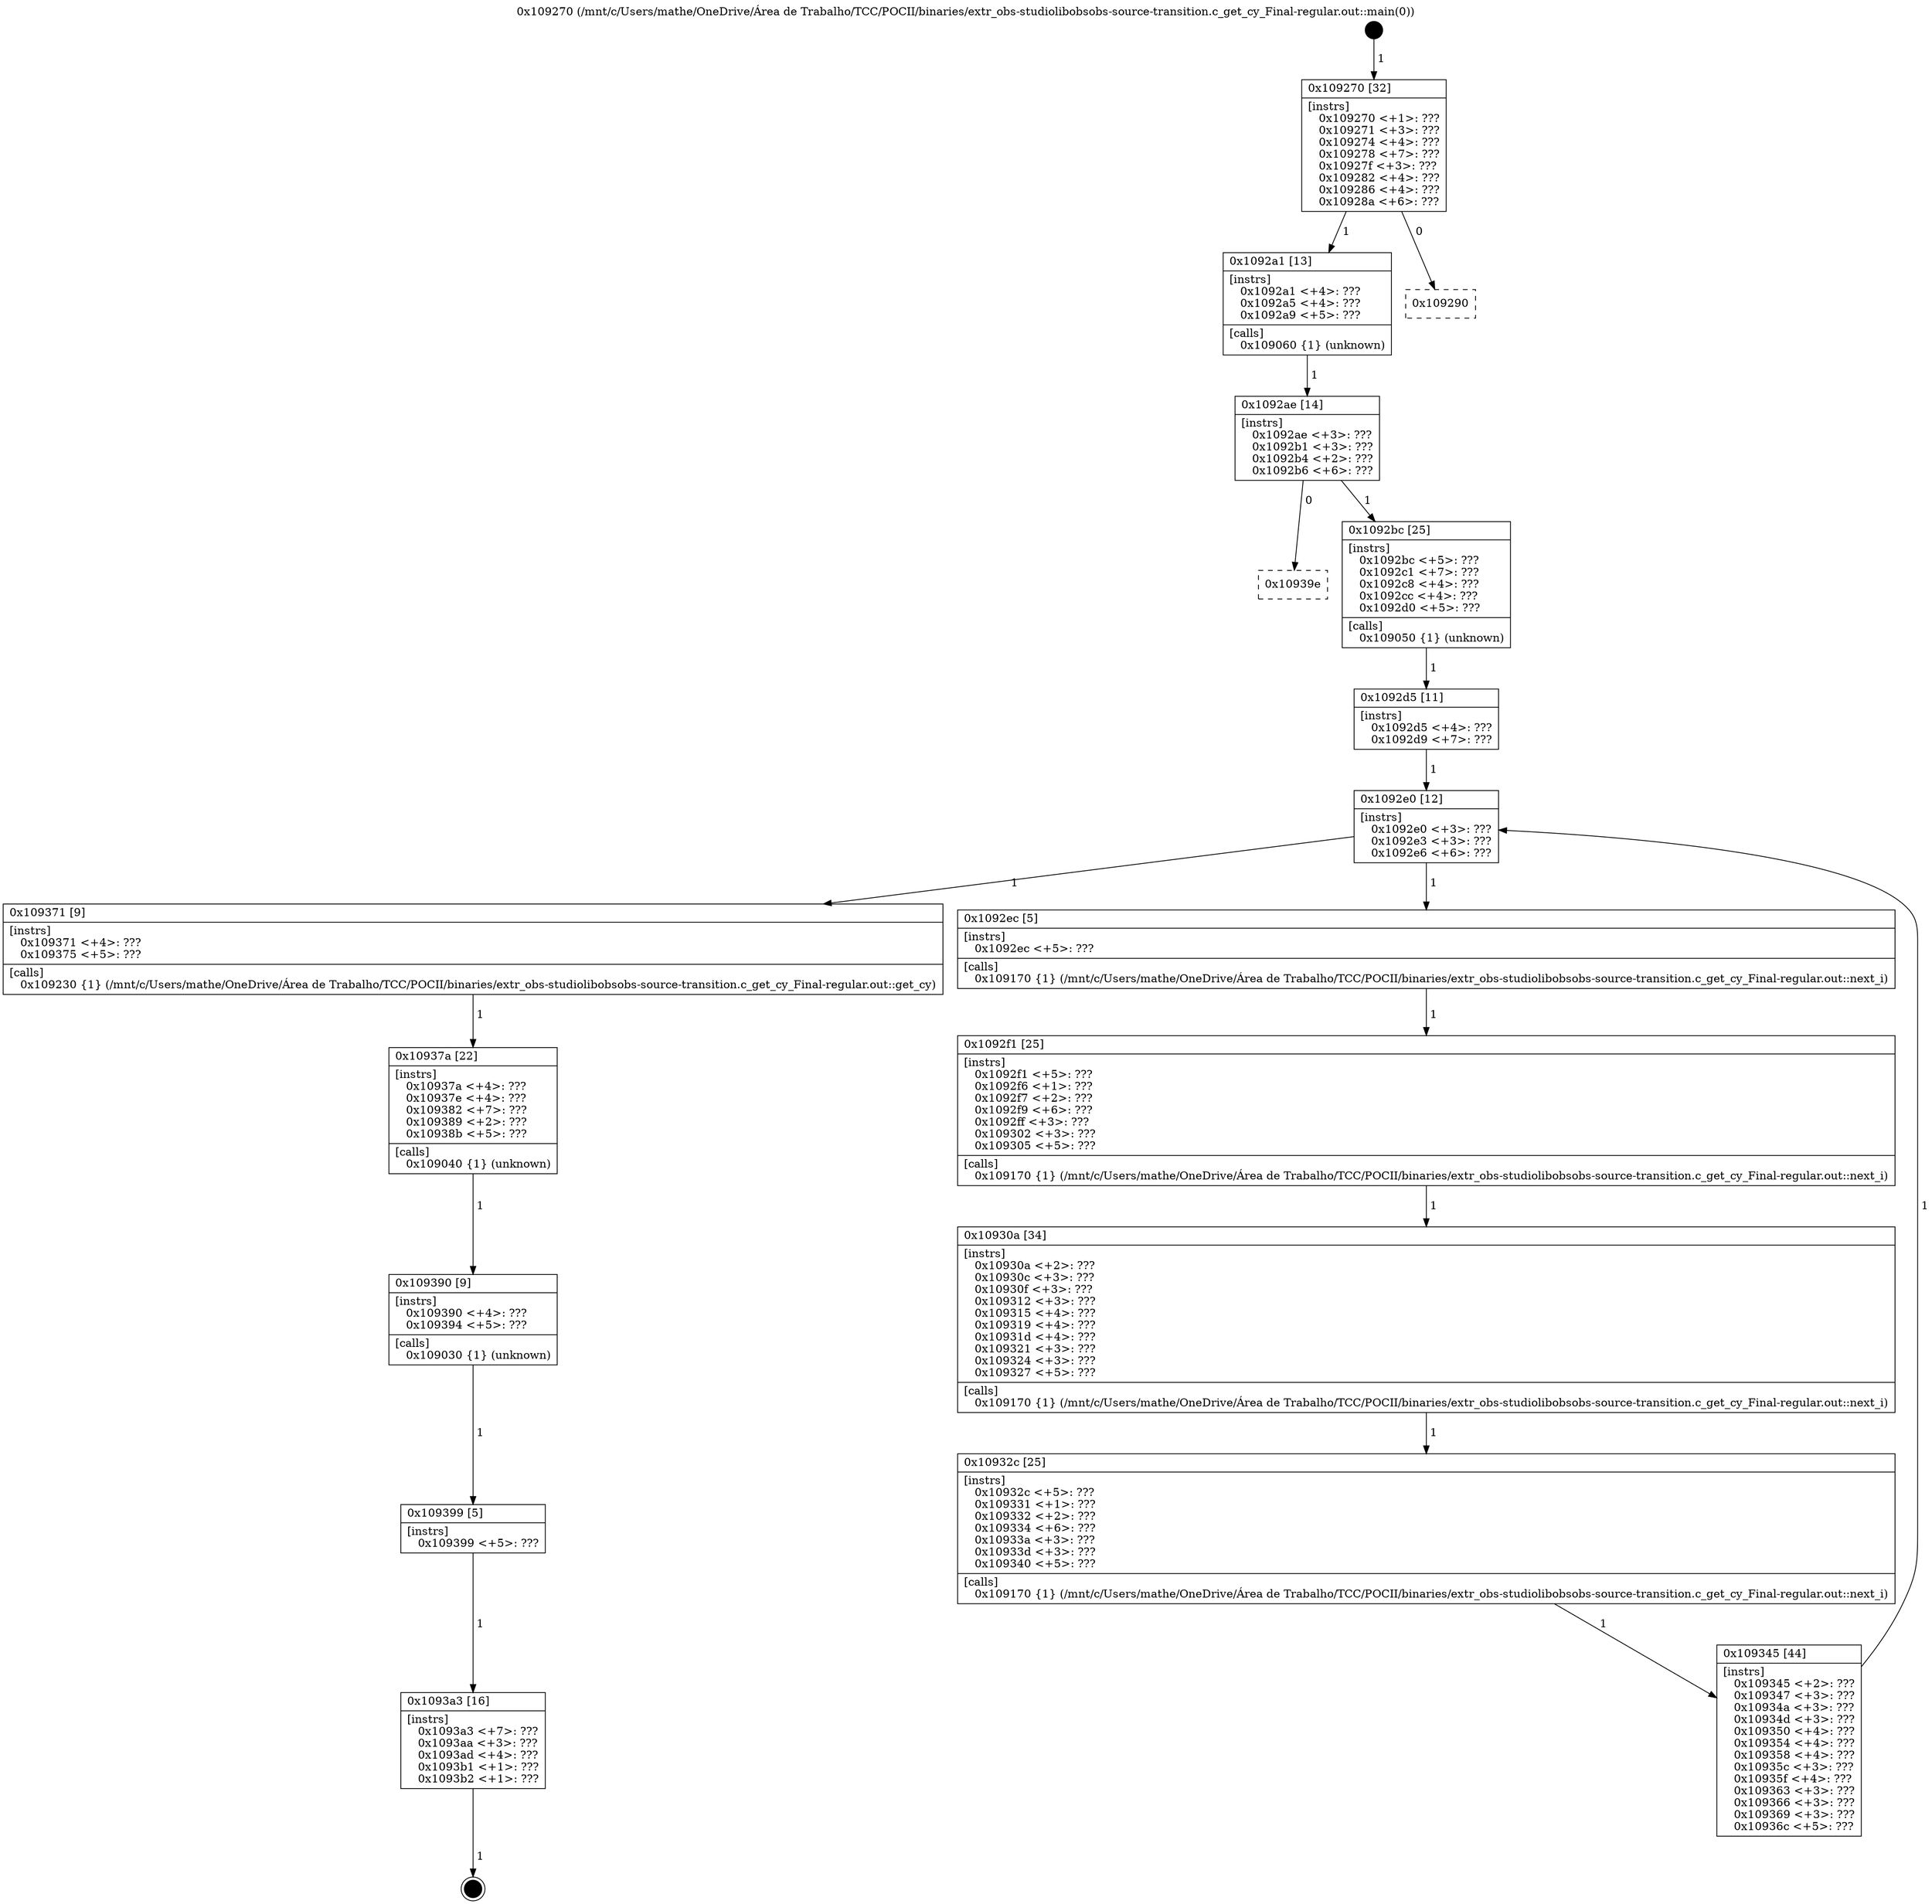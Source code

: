 digraph "0x109270" {
  label = "0x109270 (/mnt/c/Users/mathe/OneDrive/Área de Trabalho/TCC/POCII/binaries/extr_obs-studiolibobsobs-source-transition.c_get_cy_Final-regular.out::main(0))"
  labelloc = "t"
  node[shape=record]

  Entry [label="",width=0.3,height=0.3,shape=circle,fillcolor=black,style=filled]
  "0x109270" [label="{
     0x109270 [32]\l
     | [instrs]\l
     &nbsp;&nbsp;0x109270 \<+1\>: ???\l
     &nbsp;&nbsp;0x109271 \<+3\>: ???\l
     &nbsp;&nbsp;0x109274 \<+4\>: ???\l
     &nbsp;&nbsp;0x109278 \<+7\>: ???\l
     &nbsp;&nbsp;0x10927f \<+3\>: ???\l
     &nbsp;&nbsp;0x109282 \<+4\>: ???\l
     &nbsp;&nbsp;0x109286 \<+4\>: ???\l
     &nbsp;&nbsp;0x10928a \<+6\>: ???\l
  }"]
  "0x1092a1" [label="{
     0x1092a1 [13]\l
     | [instrs]\l
     &nbsp;&nbsp;0x1092a1 \<+4\>: ???\l
     &nbsp;&nbsp;0x1092a5 \<+4\>: ???\l
     &nbsp;&nbsp;0x1092a9 \<+5\>: ???\l
     | [calls]\l
     &nbsp;&nbsp;0x109060 \{1\} (unknown)\l
  }"]
  "0x109290" [label="{
     0x109290\l
  }", style=dashed]
  "0x1092ae" [label="{
     0x1092ae [14]\l
     | [instrs]\l
     &nbsp;&nbsp;0x1092ae \<+3\>: ???\l
     &nbsp;&nbsp;0x1092b1 \<+3\>: ???\l
     &nbsp;&nbsp;0x1092b4 \<+2\>: ???\l
     &nbsp;&nbsp;0x1092b6 \<+6\>: ???\l
  }"]
  "0x10939e" [label="{
     0x10939e\l
  }", style=dashed]
  "0x1092bc" [label="{
     0x1092bc [25]\l
     | [instrs]\l
     &nbsp;&nbsp;0x1092bc \<+5\>: ???\l
     &nbsp;&nbsp;0x1092c1 \<+7\>: ???\l
     &nbsp;&nbsp;0x1092c8 \<+4\>: ???\l
     &nbsp;&nbsp;0x1092cc \<+4\>: ???\l
     &nbsp;&nbsp;0x1092d0 \<+5\>: ???\l
     | [calls]\l
     &nbsp;&nbsp;0x109050 \{1\} (unknown)\l
  }"]
  Exit [label="",width=0.3,height=0.3,shape=circle,fillcolor=black,style=filled,peripheries=2]
  "0x1092e0" [label="{
     0x1092e0 [12]\l
     | [instrs]\l
     &nbsp;&nbsp;0x1092e0 \<+3\>: ???\l
     &nbsp;&nbsp;0x1092e3 \<+3\>: ???\l
     &nbsp;&nbsp;0x1092e6 \<+6\>: ???\l
  }"]
  "0x109371" [label="{
     0x109371 [9]\l
     | [instrs]\l
     &nbsp;&nbsp;0x109371 \<+4\>: ???\l
     &nbsp;&nbsp;0x109375 \<+5\>: ???\l
     | [calls]\l
     &nbsp;&nbsp;0x109230 \{1\} (/mnt/c/Users/mathe/OneDrive/Área de Trabalho/TCC/POCII/binaries/extr_obs-studiolibobsobs-source-transition.c_get_cy_Final-regular.out::get_cy)\l
  }"]
  "0x1092ec" [label="{
     0x1092ec [5]\l
     | [instrs]\l
     &nbsp;&nbsp;0x1092ec \<+5\>: ???\l
     | [calls]\l
     &nbsp;&nbsp;0x109170 \{1\} (/mnt/c/Users/mathe/OneDrive/Área de Trabalho/TCC/POCII/binaries/extr_obs-studiolibobsobs-source-transition.c_get_cy_Final-regular.out::next_i)\l
  }"]
  "0x1092f1" [label="{
     0x1092f1 [25]\l
     | [instrs]\l
     &nbsp;&nbsp;0x1092f1 \<+5\>: ???\l
     &nbsp;&nbsp;0x1092f6 \<+1\>: ???\l
     &nbsp;&nbsp;0x1092f7 \<+2\>: ???\l
     &nbsp;&nbsp;0x1092f9 \<+6\>: ???\l
     &nbsp;&nbsp;0x1092ff \<+3\>: ???\l
     &nbsp;&nbsp;0x109302 \<+3\>: ???\l
     &nbsp;&nbsp;0x109305 \<+5\>: ???\l
     | [calls]\l
     &nbsp;&nbsp;0x109170 \{1\} (/mnt/c/Users/mathe/OneDrive/Área de Trabalho/TCC/POCII/binaries/extr_obs-studiolibobsobs-source-transition.c_get_cy_Final-regular.out::next_i)\l
  }"]
  "0x10930a" [label="{
     0x10930a [34]\l
     | [instrs]\l
     &nbsp;&nbsp;0x10930a \<+2\>: ???\l
     &nbsp;&nbsp;0x10930c \<+3\>: ???\l
     &nbsp;&nbsp;0x10930f \<+3\>: ???\l
     &nbsp;&nbsp;0x109312 \<+3\>: ???\l
     &nbsp;&nbsp;0x109315 \<+4\>: ???\l
     &nbsp;&nbsp;0x109319 \<+4\>: ???\l
     &nbsp;&nbsp;0x10931d \<+4\>: ???\l
     &nbsp;&nbsp;0x109321 \<+3\>: ???\l
     &nbsp;&nbsp;0x109324 \<+3\>: ???\l
     &nbsp;&nbsp;0x109327 \<+5\>: ???\l
     | [calls]\l
     &nbsp;&nbsp;0x109170 \{1\} (/mnt/c/Users/mathe/OneDrive/Área de Trabalho/TCC/POCII/binaries/extr_obs-studiolibobsobs-source-transition.c_get_cy_Final-regular.out::next_i)\l
  }"]
  "0x10932c" [label="{
     0x10932c [25]\l
     | [instrs]\l
     &nbsp;&nbsp;0x10932c \<+5\>: ???\l
     &nbsp;&nbsp;0x109331 \<+1\>: ???\l
     &nbsp;&nbsp;0x109332 \<+2\>: ???\l
     &nbsp;&nbsp;0x109334 \<+6\>: ???\l
     &nbsp;&nbsp;0x10933a \<+3\>: ???\l
     &nbsp;&nbsp;0x10933d \<+3\>: ???\l
     &nbsp;&nbsp;0x109340 \<+5\>: ???\l
     | [calls]\l
     &nbsp;&nbsp;0x109170 \{1\} (/mnt/c/Users/mathe/OneDrive/Área de Trabalho/TCC/POCII/binaries/extr_obs-studiolibobsobs-source-transition.c_get_cy_Final-regular.out::next_i)\l
  }"]
  "0x109345" [label="{
     0x109345 [44]\l
     | [instrs]\l
     &nbsp;&nbsp;0x109345 \<+2\>: ???\l
     &nbsp;&nbsp;0x109347 \<+3\>: ???\l
     &nbsp;&nbsp;0x10934a \<+3\>: ???\l
     &nbsp;&nbsp;0x10934d \<+3\>: ???\l
     &nbsp;&nbsp;0x109350 \<+4\>: ???\l
     &nbsp;&nbsp;0x109354 \<+4\>: ???\l
     &nbsp;&nbsp;0x109358 \<+4\>: ???\l
     &nbsp;&nbsp;0x10935c \<+3\>: ???\l
     &nbsp;&nbsp;0x10935f \<+4\>: ???\l
     &nbsp;&nbsp;0x109363 \<+3\>: ???\l
     &nbsp;&nbsp;0x109366 \<+3\>: ???\l
     &nbsp;&nbsp;0x109369 \<+3\>: ???\l
     &nbsp;&nbsp;0x10936c \<+5\>: ???\l
  }"]
  "0x1092d5" [label="{
     0x1092d5 [11]\l
     | [instrs]\l
     &nbsp;&nbsp;0x1092d5 \<+4\>: ???\l
     &nbsp;&nbsp;0x1092d9 \<+7\>: ???\l
  }"]
  "0x10937a" [label="{
     0x10937a [22]\l
     | [instrs]\l
     &nbsp;&nbsp;0x10937a \<+4\>: ???\l
     &nbsp;&nbsp;0x10937e \<+4\>: ???\l
     &nbsp;&nbsp;0x109382 \<+7\>: ???\l
     &nbsp;&nbsp;0x109389 \<+2\>: ???\l
     &nbsp;&nbsp;0x10938b \<+5\>: ???\l
     | [calls]\l
     &nbsp;&nbsp;0x109040 \{1\} (unknown)\l
  }"]
  "0x109390" [label="{
     0x109390 [9]\l
     | [instrs]\l
     &nbsp;&nbsp;0x109390 \<+4\>: ???\l
     &nbsp;&nbsp;0x109394 \<+5\>: ???\l
     | [calls]\l
     &nbsp;&nbsp;0x109030 \{1\} (unknown)\l
  }"]
  "0x109399" [label="{
     0x109399 [5]\l
     | [instrs]\l
     &nbsp;&nbsp;0x109399 \<+5\>: ???\l
  }"]
  "0x1093a3" [label="{
     0x1093a3 [16]\l
     | [instrs]\l
     &nbsp;&nbsp;0x1093a3 \<+7\>: ???\l
     &nbsp;&nbsp;0x1093aa \<+3\>: ???\l
     &nbsp;&nbsp;0x1093ad \<+4\>: ???\l
     &nbsp;&nbsp;0x1093b1 \<+1\>: ???\l
     &nbsp;&nbsp;0x1093b2 \<+1\>: ???\l
  }"]
  Entry -> "0x109270" [label=" 1"]
  "0x109270" -> "0x1092a1" [label=" 1"]
  "0x109270" -> "0x109290" [label=" 0"]
  "0x1092a1" -> "0x1092ae" [label=" 1"]
  "0x1092ae" -> "0x10939e" [label=" 0"]
  "0x1092ae" -> "0x1092bc" [label=" 1"]
  "0x1093a3" -> Exit [label=" 1"]
  "0x1092bc" -> "0x1092d5" [label=" 1"]
  "0x1092e0" -> "0x109371" [label=" 1"]
  "0x1092e0" -> "0x1092ec" [label=" 1"]
  "0x1092ec" -> "0x1092f1" [label=" 1"]
  "0x1092f1" -> "0x10930a" [label=" 1"]
  "0x10930a" -> "0x10932c" [label=" 1"]
  "0x10932c" -> "0x109345" [label=" 1"]
  "0x1092d5" -> "0x1092e0" [label=" 1"]
  "0x109345" -> "0x1092e0" [label=" 1"]
  "0x109371" -> "0x10937a" [label=" 1"]
  "0x10937a" -> "0x109390" [label=" 1"]
  "0x109390" -> "0x109399" [label=" 1"]
  "0x109399" -> "0x1093a3" [label=" 1"]
}
